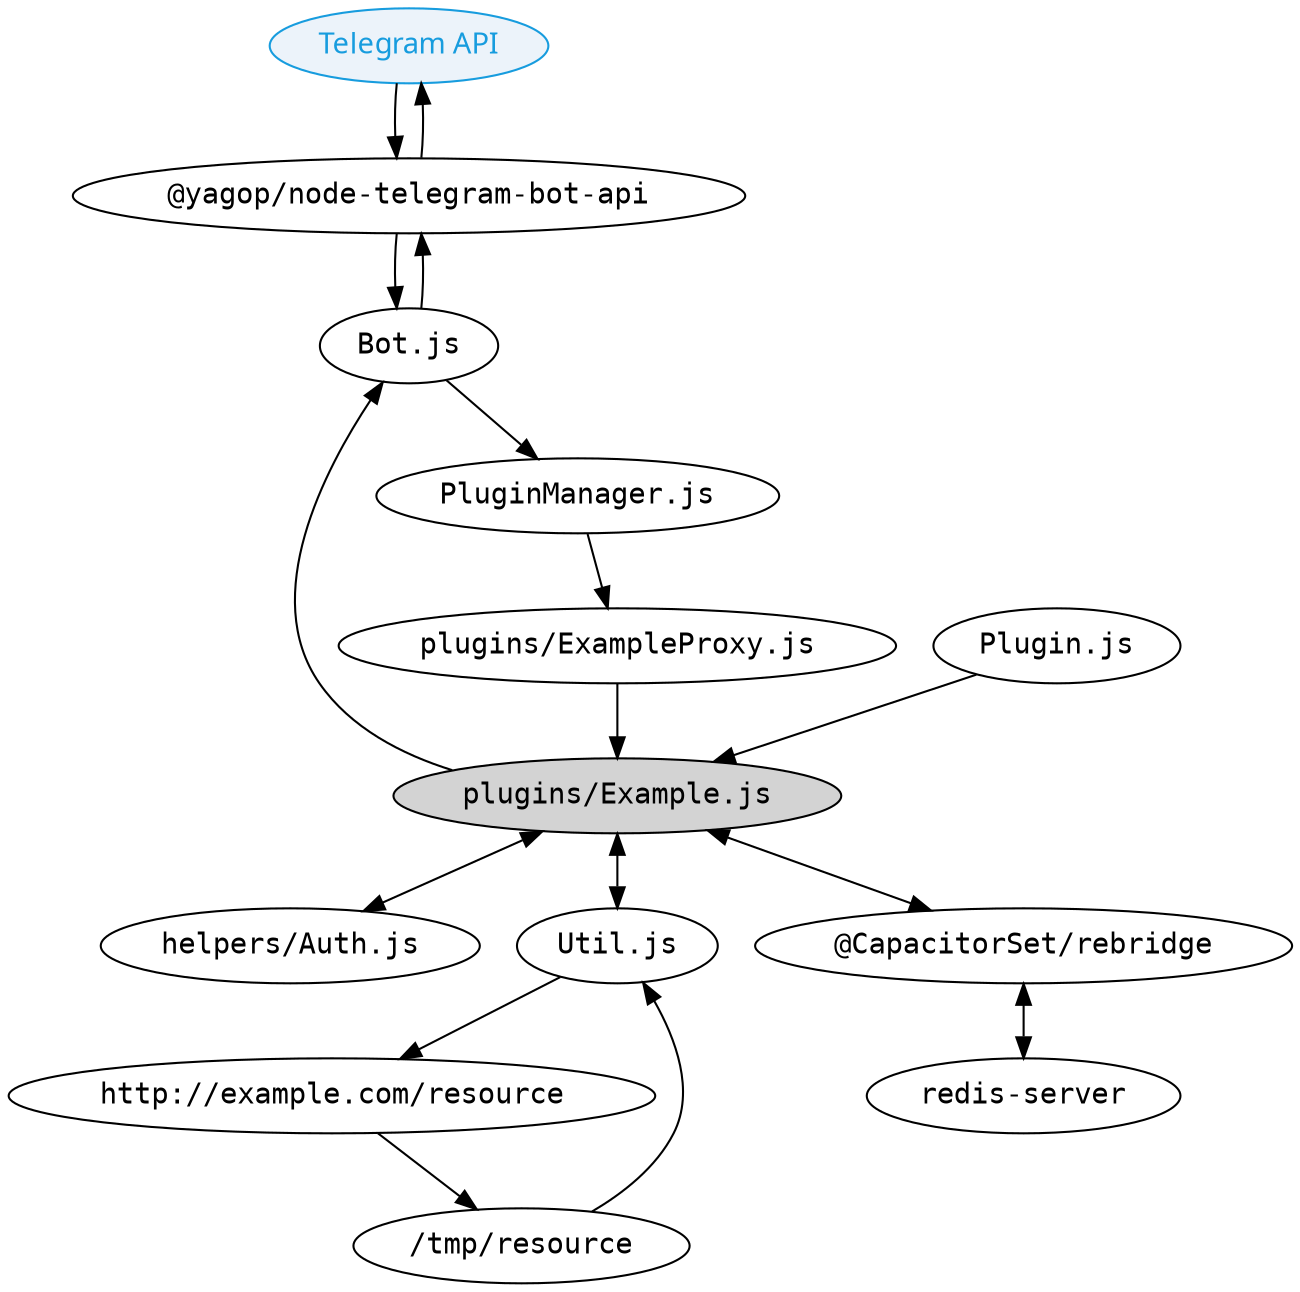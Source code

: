 digraph Bot {
	node [fontname="monospace"]
	"Telegram API" [fontname="sans-serif" style=filled fillcolor="#ecf3fa" fontcolor="#179cde" color="#179cde"]
	"plugins/Example.js" [style=filled]

	"Telegram API" -> "@yagop/node-telegram-bot-api" -> "Bot.js" -> "@yagop/node-telegram-bot-api" -> "Telegram API"
	"Bot.js" -> "PluginManager.js" -> "plugins/ExampleProxy.js" -> "plugins/Example.js" -> "Bot.js"
	"plugins/Example.js" -> "helpers/Auth.js" [dir="both"]
	"plugins/Example.js" -> "Util.js" [dir="both"]
	"Util.js" -> "http://example.com/resource" -> "/tmp/resource" -> "Util.js"
	"Plugin.js" -> "plugins/Example.js"
	"plugins/Example.js" -> "@CapacitorSet/rebridge" -> "redis-server" [dir="both"]
}